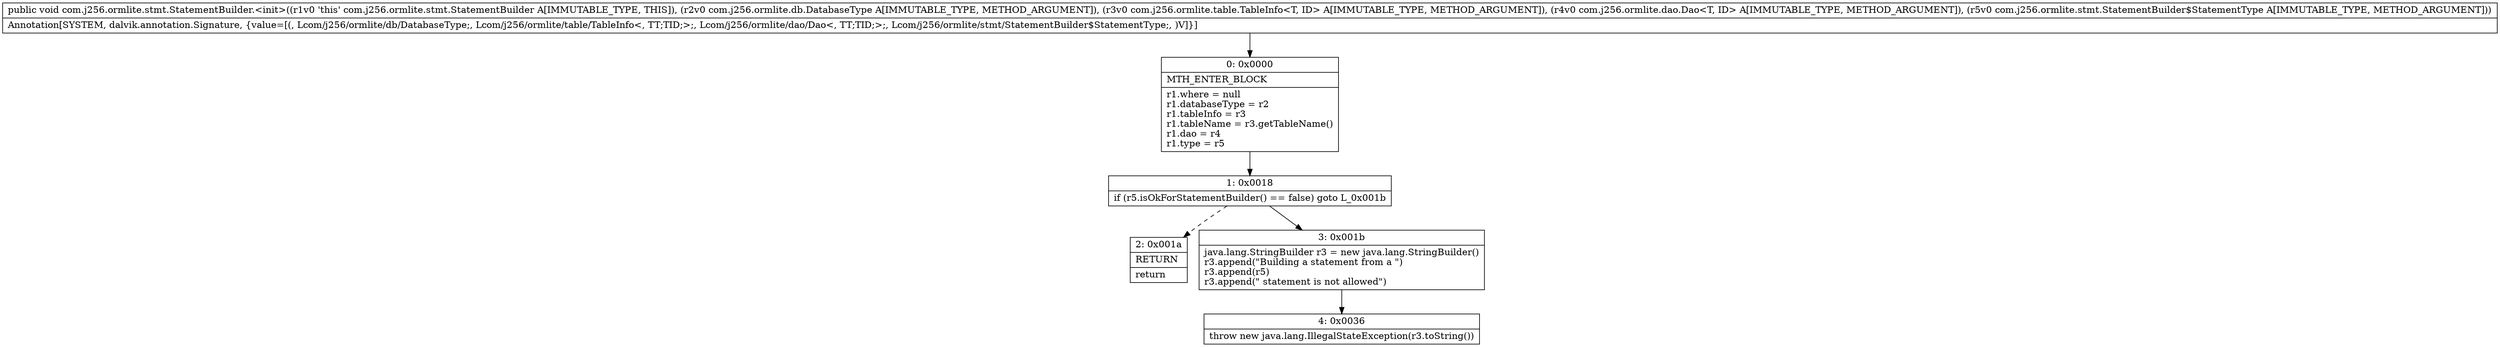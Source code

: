 digraph "CFG forcom.j256.ormlite.stmt.StatementBuilder.\<init\>(Lcom\/j256\/ormlite\/db\/DatabaseType;Lcom\/j256\/ormlite\/table\/TableInfo;Lcom\/j256\/ormlite\/dao\/Dao;Lcom\/j256\/ormlite\/stmt\/StatementBuilder$StatementType;)V" {
Node_0 [shape=record,label="{0\:\ 0x0000|MTH_ENTER_BLOCK\l|r1.where = null\lr1.databaseType = r2\lr1.tableInfo = r3\lr1.tableName = r3.getTableName()\lr1.dao = r4\lr1.type = r5\l}"];
Node_1 [shape=record,label="{1\:\ 0x0018|if (r5.isOkForStatementBuilder() == false) goto L_0x001b\l}"];
Node_2 [shape=record,label="{2\:\ 0x001a|RETURN\l|return\l}"];
Node_3 [shape=record,label="{3\:\ 0x001b|java.lang.StringBuilder r3 = new java.lang.StringBuilder()\lr3.append(\"Building a statement from a \")\lr3.append(r5)\lr3.append(\" statement is not allowed\")\l}"];
Node_4 [shape=record,label="{4\:\ 0x0036|throw new java.lang.IllegalStateException(r3.toString())\l}"];
MethodNode[shape=record,label="{public void com.j256.ormlite.stmt.StatementBuilder.\<init\>((r1v0 'this' com.j256.ormlite.stmt.StatementBuilder A[IMMUTABLE_TYPE, THIS]), (r2v0 com.j256.ormlite.db.DatabaseType A[IMMUTABLE_TYPE, METHOD_ARGUMENT]), (r3v0 com.j256.ormlite.table.TableInfo\<T, ID\> A[IMMUTABLE_TYPE, METHOD_ARGUMENT]), (r4v0 com.j256.ormlite.dao.Dao\<T, ID\> A[IMMUTABLE_TYPE, METHOD_ARGUMENT]), (r5v0 com.j256.ormlite.stmt.StatementBuilder$StatementType A[IMMUTABLE_TYPE, METHOD_ARGUMENT]))  | Annotation[SYSTEM, dalvik.annotation.Signature, \{value=[(, Lcom\/j256\/ormlite\/db\/DatabaseType;, Lcom\/j256\/ormlite\/table\/TableInfo\<, TT;TID;\>;, Lcom\/j256\/ormlite\/dao\/Dao\<, TT;TID;\>;, Lcom\/j256\/ormlite\/stmt\/StatementBuilder$StatementType;, )V]\}]\l}"];
MethodNode -> Node_0;
Node_0 -> Node_1;
Node_1 -> Node_2[style=dashed];
Node_1 -> Node_3;
Node_3 -> Node_4;
}

